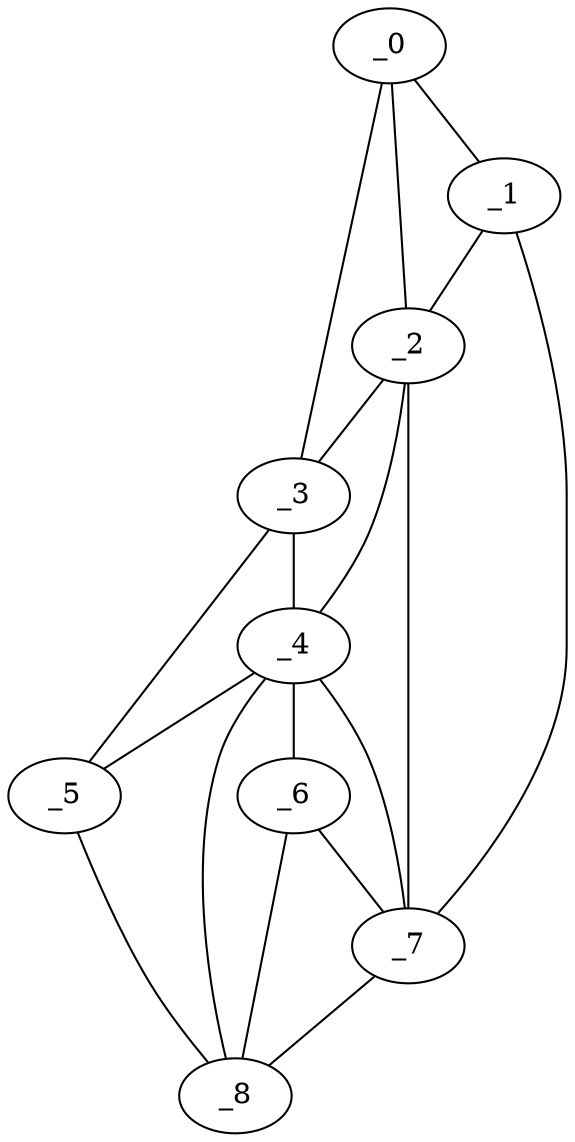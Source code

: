 graph "obj25__335.gxl" {
	_0	 [x=4,
		y=23];
	_1	 [x=5,
		y=33];
	_0 -- _1	 [valence=1];
	_2	 [x=14,
		y=32];
	_0 -- _2	 [valence=1];
	_3	 [x=114,
		y=13];
	_0 -- _3	 [valence=1];
	_1 -- _2	 [valence=2];
	_7	 [x=124,
		y=88];
	_1 -- _7	 [valence=1];
	_2 -- _3	 [valence=2];
	_4	 [x=116,
		y=30];
	_2 -- _4	 [valence=2];
	_2 -- _7	 [valence=2];
	_3 -- _4	 [valence=2];
	_5	 [x=124,
		y=19];
	_3 -- _5	 [valence=1];
	_4 -- _5	 [valence=2];
	_6	 [x=124,
		y=33];
	_4 -- _6	 [valence=2];
	_4 -- _7	 [valence=1];
	_8	 [x=126,
		y=25];
	_4 -- _8	 [valence=1];
	_5 -- _8	 [valence=1];
	_6 -- _7	 [valence=1];
	_6 -- _8	 [valence=2];
	_7 -- _8	 [valence=1];
}

